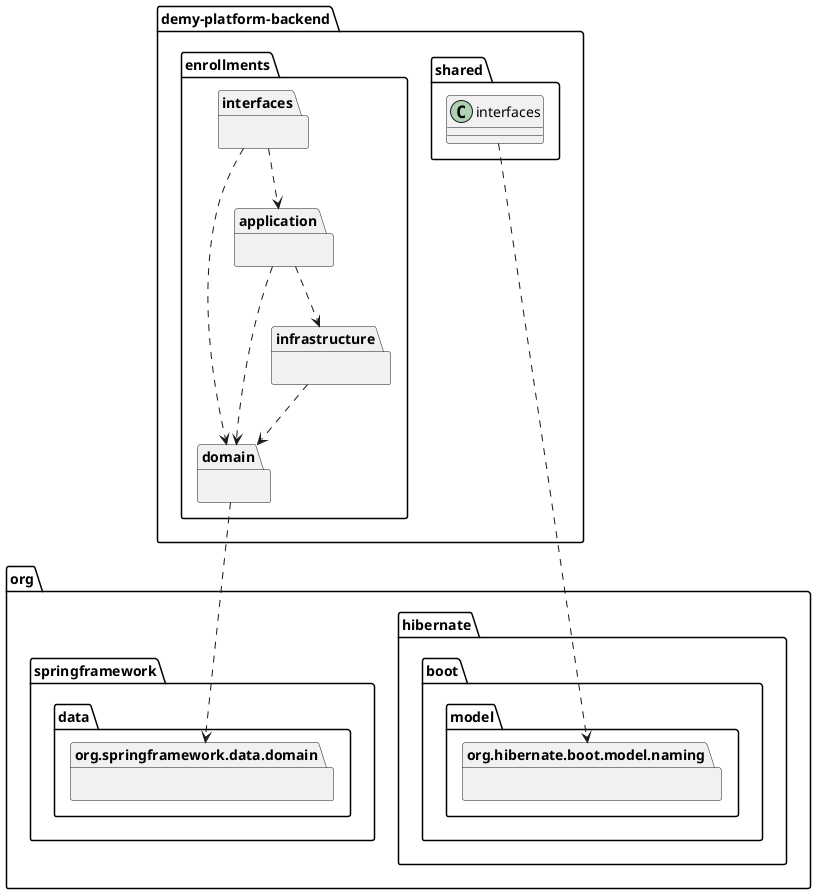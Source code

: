 @startuml
package demy-platform-backend as demy_platform_backend  {
    package enrollments {
        package domain {}
        package infrastructure {}
        package application {}
        package interfaces {}
    }
'    package iam {}
'    package scheduling {}
'    package billing {}
'    package attendance {}
'    package shared {}
}
package org.springframework.data.domain {}
package org.hibernate.boot.model.naming {}

demy_platform_backend.enrollments.domain ..> org.springframework.data.domain
demy_platform_backend.enrollments.infrastructure ..> demy_platform_backend.enrollments.domain
demy_platform_backend.enrollments.application ..> demy_platform_backend.enrollments.domain
demy_platform_backend.enrollments.application ..> demy_platform_backend.enrollments.infrastructure
demy_platform_backend.enrollments.interfaces ..> demy_platform_backend.enrollments.application
demy_platform_backend.enrollments.interfaces ..> demy_platform_backend.enrollments.domain
demy_platform_backend.shared.interfaces ..> org.hibernate.boot.model.naming


@enduml